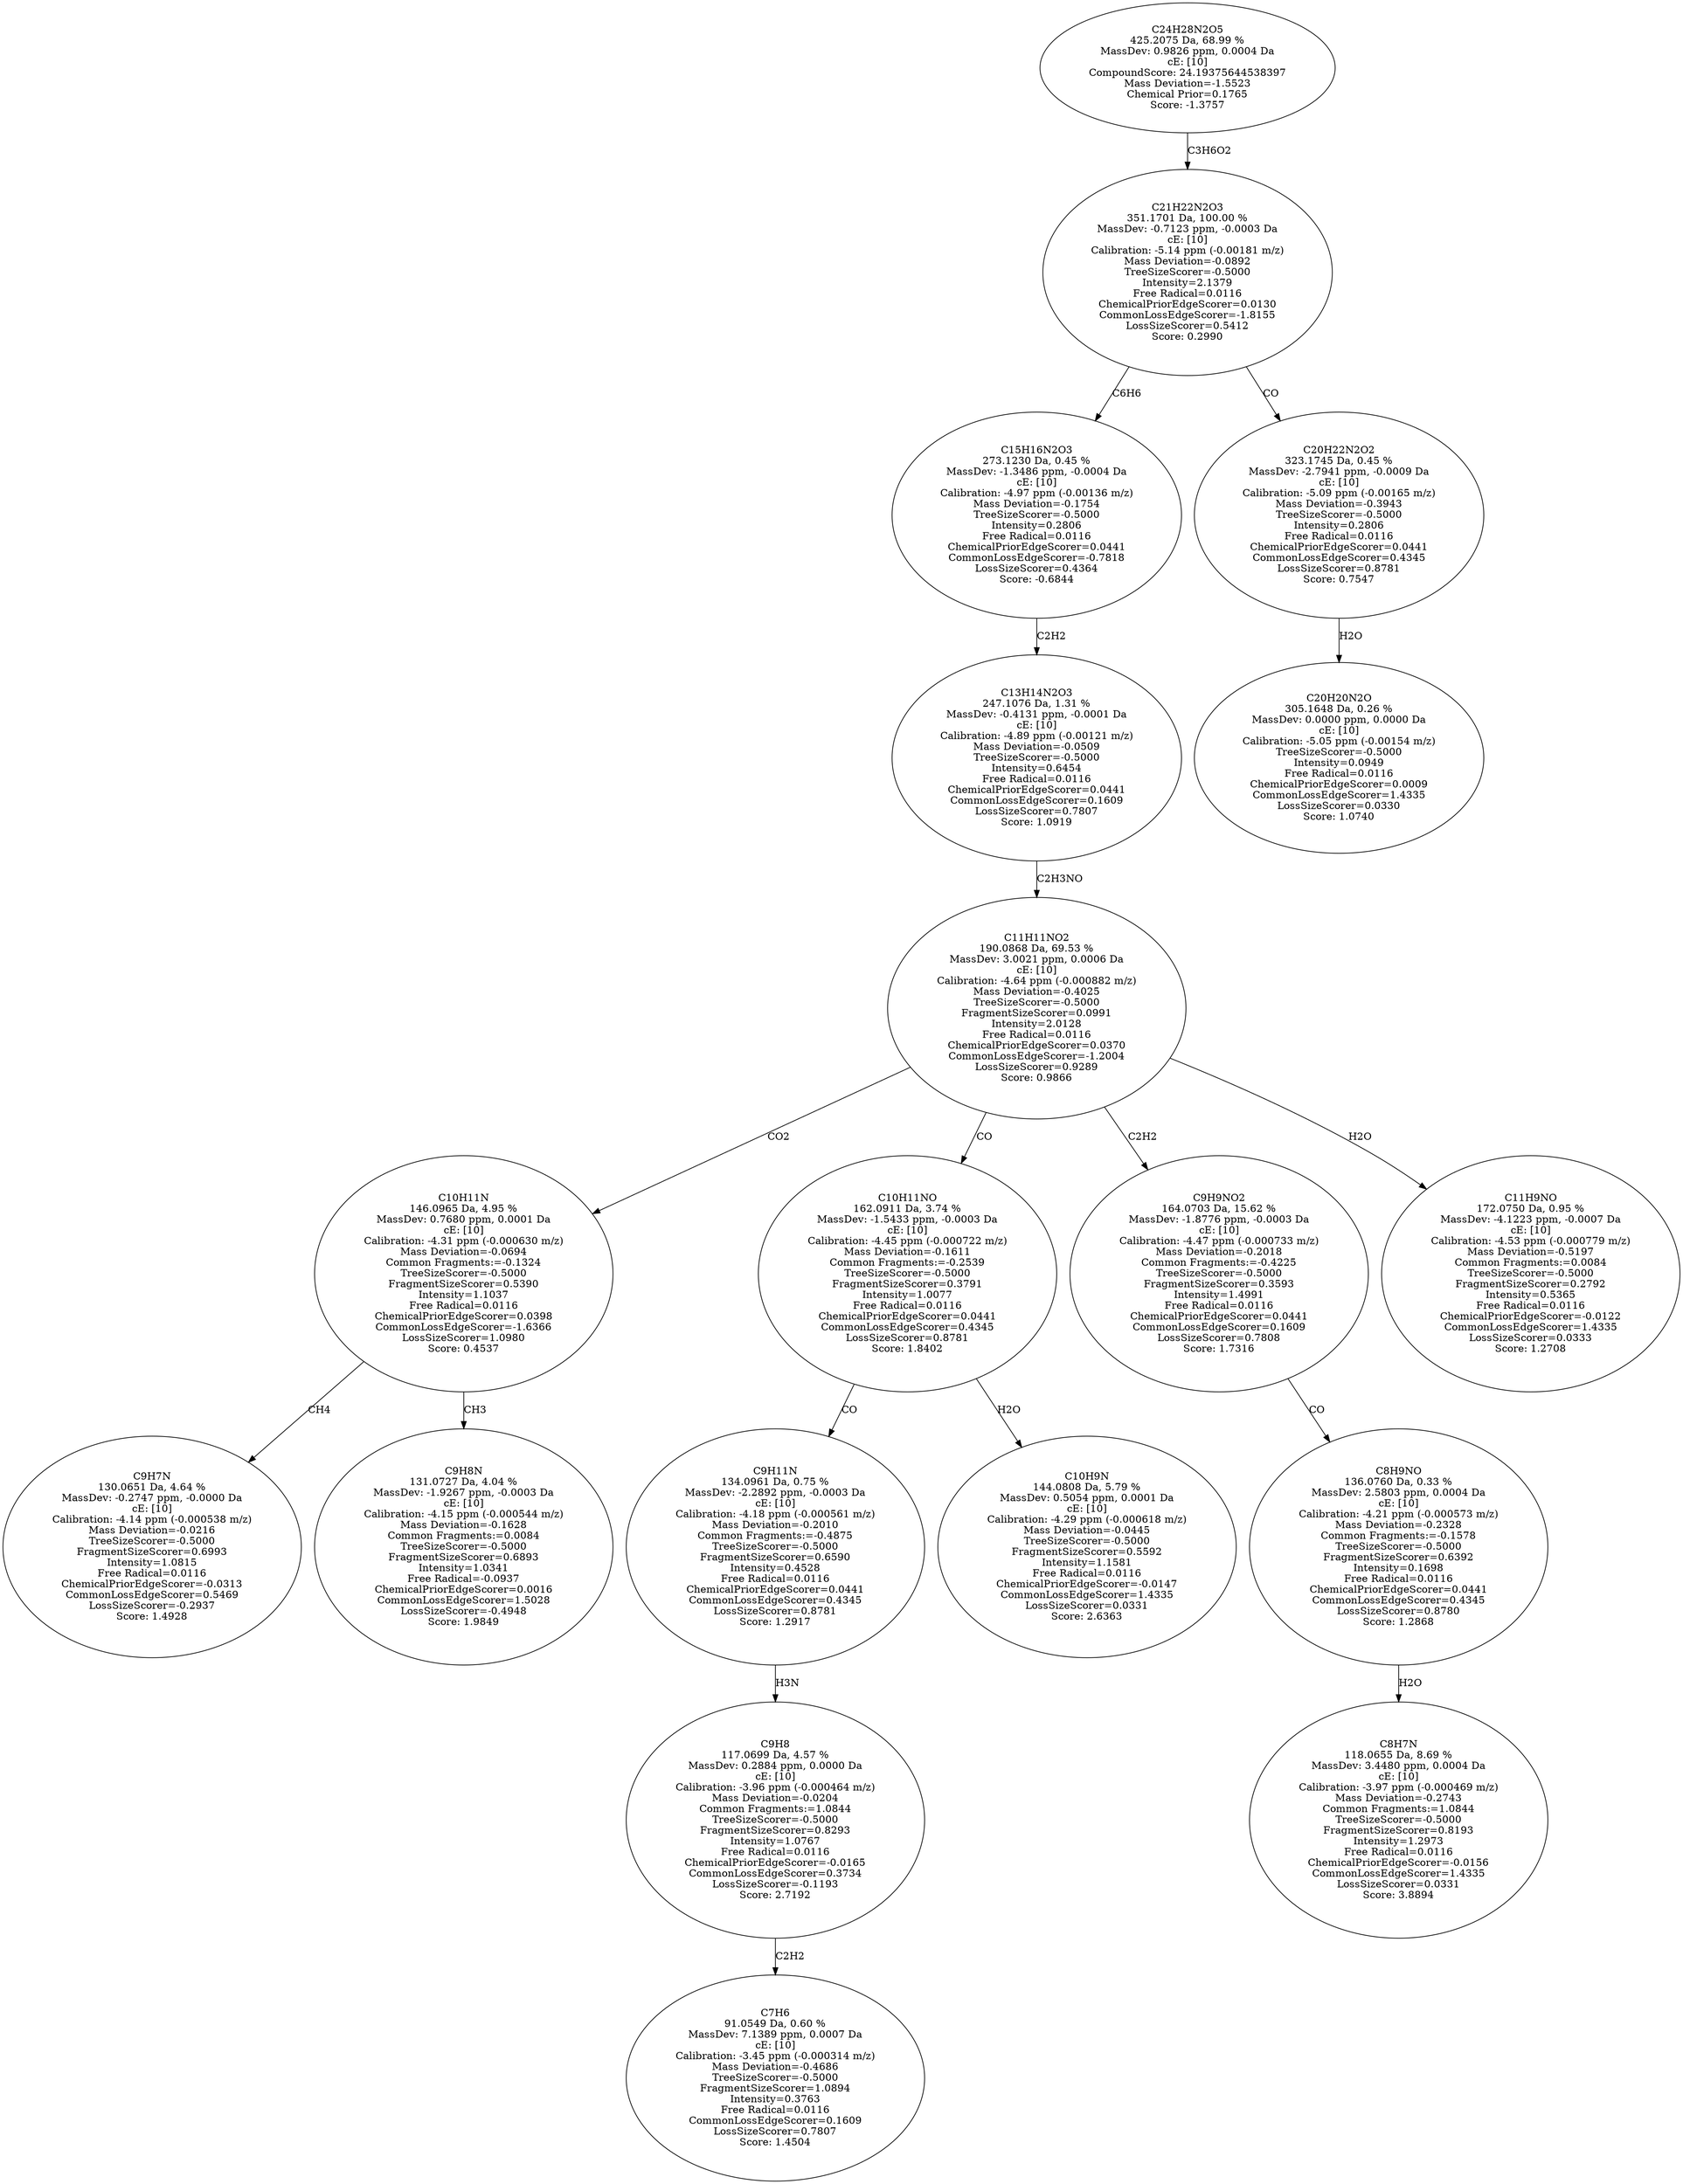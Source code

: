 strict digraph {
v1 [label="C9H7N\n130.0651 Da, 4.64 %\nMassDev: -0.2747 ppm, -0.0000 Da\ncE: [10]\nCalibration: -4.14 ppm (-0.000538 m/z)\nMass Deviation=-0.0216\nTreeSizeScorer=-0.5000\nFragmentSizeScorer=0.6993\nIntensity=1.0815\nFree Radical=0.0116\nChemicalPriorEdgeScorer=-0.0313\nCommonLossEdgeScorer=0.5469\nLossSizeScorer=-0.2937\nScore: 1.4928"];
v2 [label="C9H8N\n131.0727 Da, 4.04 %\nMassDev: -1.9267 ppm, -0.0003 Da\ncE: [10]\nCalibration: -4.15 ppm (-0.000544 m/z)\nMass Deviation=-0.1628\nCommon Fragments:=0.0084\nTreeSizeScorer=-0.5000\nFragmentSizeScorer=0.6893\nIntensity=1.0341\nFree Radical=-0.0937\nChemicalPriorEdgeScorer=0.0016\nCommonLossEdgeScorer=1.5028\nLossSizeScorer=-0.4948\nScore: 1.9849"];
v3 [label="C10H11N\n146.0965 Da, 4.95 %\nMassDev: 0.7680 ppm, 0.0001 Da\ncE: [10]\nCalibration: -4.31 ppm (-0.000630 m/z)\nMass Deviation=-0.0694\nCommon Fragments:=-0.1324\nTreeSizeScorer=-0.5000\nFragmentSizeScorer=0.5390\nIntensity=1.1037\nFree Radical=0.0116\nChemicalPriorEdgeScorer=0.0398\nCommonLossEdgeScorer=-1.6366\nLossSizeScorer=1.0980\nScore: 0.4537"];
v4 [label="C7H6\n91.0549 Da, 0.60 %\nMassDev: 7.1389 ppm, 0.0007 Da\ncE: [10]\nCalibration: -3.45 ppm (-0.000314 m/z)\nMass Deviation=-0.4686\nTreeSizeScorer=-0.5000\nFragmentSizeScorer=1.0894\nIntensity=0.3763\nFree Radical=0.0116\nCommonLossEdgeScorer=0.1609\nLossSizeScorer=0.7807\nScore: 1.4504"];
v5 [label="C9H8\n117.0699 Da, 4.57 %\nMassDev: 0.2884 ppm, 0.0000 Da\ncE: [10]\nCalibration: -3.96 ppm (-0.000464 m/z)\nMass Deviation=-0.0204\nCommon Fragments:=1.0844\nTreeSizeScorer=-0.5000\nFragmentSizeScorer=0.8293\nIntensity=1.0767\nFree Radical=0.0116\nChemicalPriorEdgeScorer=-0.0165\nCommonLossEdgeScorer=0.3734\nLossSizeScorer=-0.1193\nScore: 2.7192"];
v6 [label="C9H11N\n134.0961 Da, 0.75 %\nMassDev: -2.2892 ppm, -0.0003 Da\ncE: [10]\nCalibration: -4.18 ppm (-0.000561 m/z)\nMass Deviation=-0.2010\nCommon Fragments:=-0.4875\nTreeSizeScorer=-0.5000\nFragmentSizeScorer=0.6590\nIntensity=0.4528\nFree Radical=0.0116\nChemicalPriorEdgeScorer=0.0441\nCommonLossEdgeScorer=0.4345\nLossSizeScorer=0.8781\nScore: 1.2917"];
v7 [label="C10H9N\n144.0808 Da, 5.79 %\nMassDev: 0.5054 ppm, 0.0001 Da\ncE: [10]\nCalibration: -4.29 ppm (-0.000618 m/z)\nMass Deviation=-0.0445\nTreeSizeScorer=-0.5000\nFragmentSizeScorer=0.5592\nIntensity=1.1581\nFree Radical=0.0116\nChemicalPriorEdgeScorer=-0.0147\nCommonLossEdgeScorer=1.4335\nLossSizeScorer=0.0331\nScore: 2.6363"];
v8 [label="C10H11NO\n162.0911 Da, 3.74 %\nMassDev: -1.5433 ppm, -0.0003 Da\ncE: [10]\nCalibration: -4.45 ppm (-0.000722 m/z)\nMass Deviation=-0.1611\nCommon Fragments:=-0.2539\nTreeSizeScorer=-0.5000\nFragmentSizeScorer=0.3791\nIntensity=1.0077\nFree Radical=0.0116\nChemicalPriorEdgeScorer=0.0441\nCommonLossEdgeScorer=0.4345\nLossSizeScorer=0.8781\nScore: 1.8402"];
v9 [label="C8H7N\n118.0655 Da, 8.69 %\nMassDev: 3.4480 ppm, 0.0004 Da\ncE: [10]\nCalibration: -3.97 ppm (-0.000469 m/z)\nMass Deviation=-0.2743\nCommon Fragments:=1.0844\nTreeSizeScorer=-0.5000\nFragmentSizeScorer=0.8193\nIntensity=1.2973\nFree Radical=0.0116\nChemicalPriorEdgeScorer=-0.0156\nCommonLossEdgeScorer=1.4335\nLossSizeScorer=0.0331\nScore: 3.8894"];
v10 [label="C8H9NO\n136.0760 Da, 0.33 %\nMassDev: 2.5803 ppm, 0.0004 Da\ncE: [10]\nCalibration: -4.21 ppm (-0.000573 m/z)\nMass Deviation=-0.2328\nCommon Fragments:=-0.1578\nTreeSizeScorer=-0.5000\nFragmentSizeScorer=0.6392\nIntensity=0.1698\nFree Radical=0.0116\nChemicalPriorEdgeScorer=0.0441\nCommonLossEdgeScorer=0.4345\nLossSizeScorer=0.8780\nScore: 1.2868"];
v11 [label="C9H9NO2\n164.0703 Da, 15.62 %\nMassDev: -1.8776 ppm, -0.0003 Da\ncE: [10]\nCalibration: -4.47 ppm (-0.000733 m/z)\nMass Deviation=-0.2018\nCommon Fragments:=-0.4225\nTreeSizeScorer=-0.5000\nFragmentSizeScorer=0.3593\nIntensity=1.4991\nFree Radical=0.0116\nChemicalPriorEdgeScorer=0.0441\nCommonLossEdgeScorer=0.1609\nLossSizeScorer=0.7808\nScore: 1.7316"];
v12 [label="C11H9NO\n172.0750 Da, 0.95 %\nMassDev: -4.1223 ppm, -0.0007 Da\ncE: [10]\nCalibration: -4.53 ppm (-0.000779 m/z)\nMass Deviation=-0.5197\nCommon Fragments:=0.0084\nTreeSizeScorer=-0.5000\nFragmentSizeScorer=0.2792\nIntensity=0.5365\nFree Radical=0.0116\nChemicalPriorEdgeScorer=-0.0122\nCommonLossEdgeScorer=1.4335\nLossSizeScorer=0.0333\nScore: 1.2708"];
v13 [label="C11H11NO2\n190.0868 Da, 69.53 %\nMassDev: 3.0021 ppm, 0.0006 Da\ncE: [10]\nCalibration: -4.64 ppm (-0.000882 m/z)\nMass Deviation=-0.4025\nTreeSizeScorer=-0.5000\nFragmentSizeScorer=0.0991\nIntensity=2.0128\nFree Radical=0.0116\nChemicalPriorEdgeScorer=0.0370\nCommonLossEdgeScorer=-1.2004\nLossSizeScorer=0.9289\nScore: 0.9866"];
v14 [label="C13H14N2O3\n247.1076 Da, 1.31 %\nMassDev: -0.4131 ppm, -0.0001 Da\ncE: [10]\nCalibration: -4.89 ppm (-0.00121 m/z)\nMass Deviation=-0.0509\nTreeSizeScorer=-0.5000\nIntensity=0.6454\nFree Radical=0.0116\nChemicalPriorEdgeScorer=0.0441\nCommonLossEdgeScorer=0.1609\nLossSizeScorer=0.7807\nScore: 1.0919"];
v15 [label="C15H16N2O3\n273.1230 Da, 0.45 %\nMassDev: -1.3486 ppm, -0.0004 Da\ncE: [10]\nCalibration: -4.97 ppm (-0.00136 m/z)\nMass Deviation=-0.1754\nTreeSizeScorer=-0.5000\nIntensity=0.2806\nFree Radical=0.0116\nChemicalPriorEdgeScorer=0.0441\nCommonLossEdgeScorer=-0.7818\nLossSizeScorer=0.4364\nScore: -0.6844"];
v16 [label="C20H20N2O\n305.1648 Da, 0.26 %\nMassDev: 0.0000 ppm, 0.0000 Da\ncE: [10]\nCalibration: -5.05 ppm (-0.00154 m/z)\nTreeSizeScorer=-0.5000\nIntensity=0.0949\nFree Radical=0.0116\nChemicalPriorEdgeScorer=0.0009\nCommonLossEdgeScorer=1.4335\nLossSizeScorer=0.0330\nScore: 1.0740"];
v17 [label="C20H22N2O2\n323.1745 Da, 0.45 %\nMassDev: -2.7941 ppm, -0.0009 Da\ncE: [10]\nCalibration: -5.09 ppm (-0.00165 m/z)\nMass Deviation=-0.3943\nTreeSizeScorer=-0.5000\nIntensity=0.2806\nFree Radical=0.0116\nChemicalPriorEdgeScorer=0.0441\nCommonLossEdgeScorer=0.4345\nLossSizeScorer=0.8781\nScore: 0.7547"];
v18 [label="C21H22N2O3\n351.1701 Da, 100.00 %\nMassDev: -0.7123 ppm, -0.0003 Da\ncE: [10]\nCalibration: -5.14 ppm (-0.00181 m/z)\nMass Deviation=-0.0892\nTreeSizeScorer=-0.5000\nIntensity=2.1379\nFree Radical=0.0116\nChemicalPriorEdgeScorer=0.0130\nCommonLossEdgeScorer=-1.8155\nLossSizeScorer=0.5412\nScore: 0.2990"];
v19 [label="C24H28N2O5\n425.2075 Da, 68.99 %\nMassDev: 0.9826 ppm, 0.0004 Da\ncE: [10]\nCompoundScore: 24.19375644538397\nMass Deviation=-1.5523\nChemical Prior=0.1765\nScore: -1.3757"];
v3 -> v1 [label="CH4"];
v3 -> v2 [label="CH3"];
v13 -> v3 [label="CO2"];
v5 -> v4 [label="C2H2"];
v6 -> v5 [label="H3N"];
v8 -> v6 [label="CO"];
v8 -> v7 [label="H2O"];
v13 -> v8 [label="CO"];
v10 -> v9 [label="H2O"];
v11 -> v10 [label="CO"];
v13 -> v11 [label="C2H2"];
v13 -> v12 [label="H2O"];
v14 -> v13 [label="C2H3NO"];
v15 -> v14 [label="C2H2"];
v18 -> v15 [label="C6H6"];
v17 -> v16 [label="H2O"];
v18 -> v17 [label="CO"];
v19 -> v18 [label="C3H6O2"];
}
